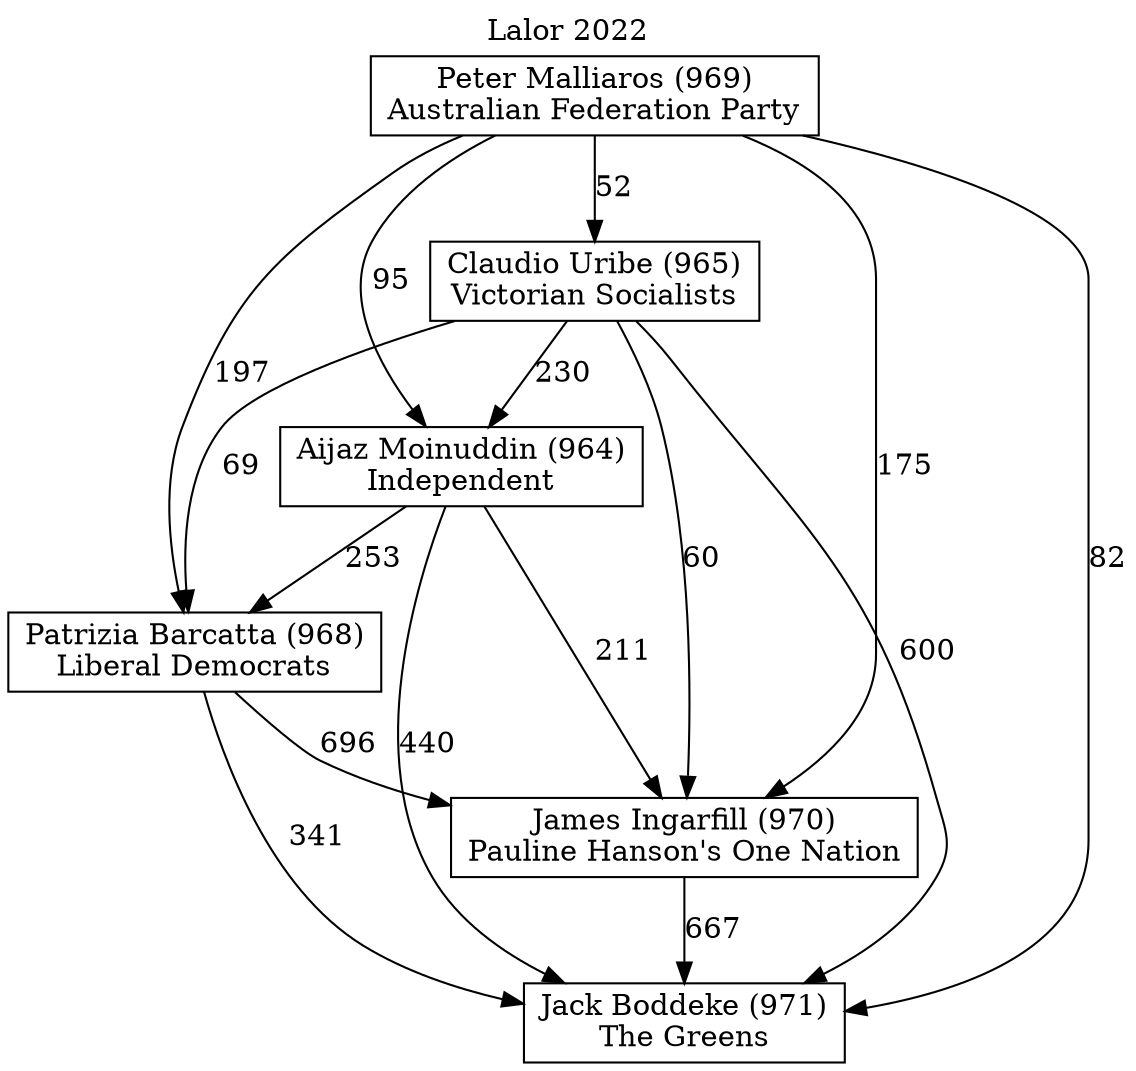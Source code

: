 // House preference flow
digraph "Jack Boddeke (971)_Lalor_2022" {
	graph [label="Lalor 2022" labelloc=t mclimit=10]
	node [shape=box]
	"Patrizia Barcatta (968)" [label="Patrizia Barcatta (968)
Liberal Democrats"]
	"James Ingarfill (970)" [label="James Ingarfill (970)
Pauline Hanson's One Nation"]
	"Jack Boddeke (971)" [label="Jack Boddeke (971)
The Greens"]
	"Peter Malliaros (969)" [label="Peter Malliaros (969)
Australian Federation Party"]
	"Aijaz Moinuddin (964)" [label="Aijaz Moinuddin (964)
Independent"]
	"Claudio Uribe (965)" [label="Claudio Uribe (965)
Victorian Socialists"]
	"Peter Malliaros (969)" -> "Patrizia Barcatta (968)" [label=197]
	"Claudio Uribe (965)" -> "Aijaz Moinuddin (964)" [label=230]
	"Peter Malliaros (969)" -> "Aijaz Moinuddin (964)" [label=95]
	"Peter Malliaros (969)" -> "Claudio Uribe (965)" [label=52]
	"Patrizia Barcatta (968)" -> "James Ingarfill (970)" [label=696]
	"Aijaz Moinuddin (964)" -> "Jack Boddeke (971)" [label=440]
	"Aijaz Moinuddin (964)" -> "James Ingarfill (970)" [label=211]
	"Aijaz Moinuddin (964)" -> "Patrizia Barcatta (968)" [label=253]
	"Claudio Uribe (965)" -> "Patrizia Barcatta (968)" [label=69]
	"Claudio Uribe (965)" -> "Jack Boddeke (971)" [label=600]
	"James Ingarfill (970)" -> "Jack Boddeke (971)" [label=667]
	"Peter Malliaros (969)" -> "Jack Boddeke (971)" [label=82]
	"Claudio Uribe (965)" -> "James Ingarfill (970)" [label=60]
	"Patrizia Barcatta (968)" -> "Jack Boddeke (971)" [label=341]
	"Peter Malliaros (969)" -> "James Ingarfill (970)" [label=175]
}
